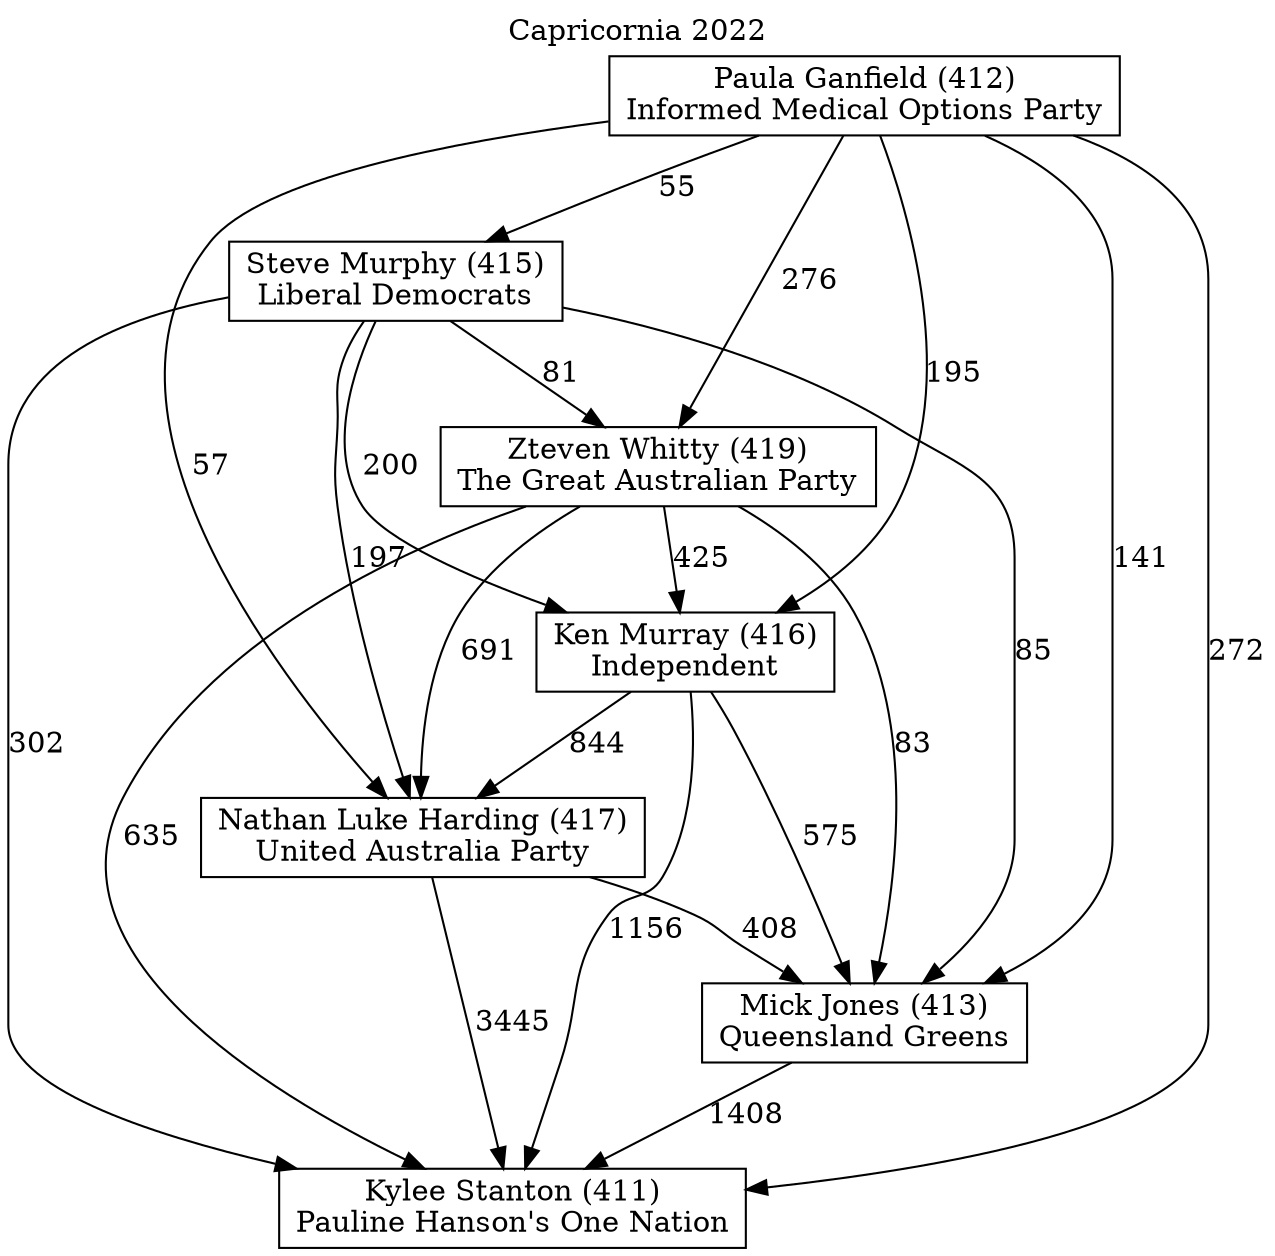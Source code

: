 // House preference flow
digraph "Kylee Stanton (411)_Capricornia_2022" {
	graph [label="Capricornia 2022" labelloc=t mclimit=10]
	node [shape=box]
	"Zteven Whitty (419)" [label="Zteven Whitty (419)
The Great Australian Party"]
	"Steve Murphy (415)" [label="Steve Murphy (415)
Liberal Democrats"]
	"Mick Jones (413)" [label="Mick Jones (413)
Queensland Greens"]
	"Kylee Stanton (411)" [label="Kylee Stanton (411)
Pauline Hanson's One Nation"]
	"Nathan Luke Harding (417)" [label="Nathan Luke Harding (417)
United Australia Party"]
	"Paula Ganfield (412)" [label="Paula Ganfield (412)
Informed Medical Options Party"]
	"Ken Murray (416)" [label="Ken Murray (416)
Independent"]
	"Ken Murray (416)" -> "Kylee Stanton (411)" [label=1156]
	"Paula Ganfield (412)" -> "Kylee Stanton (411)" [label=272]
	"Steve Murphy (415)" -> "Nathan Luke Harding (417)" [label=197]
	"Ken Murray (416)" -> "Nathan Luke Harding (417)" [label=844]
	"Steve Murphy (415)" -> "Ken Murray (416)" [label=200]
	"Mick Jones (413)" -> "Kylee Stanton (411)" [label=1408]
	"Zteven Whitty (419)" -> "Kylee Stanton (411)" [label=635]
	"Paula Ganfield (412)" -> "Steve Murphy (415)" [label=55]
	"Paula Ganfield (412)" -> "Nathan Luke Harding (417)" [label=57]
	"Steve Murphy (415)" -> "Kylee Stanton (411)" [label=302]
	"Steve Murphy (415)" -> "Zteven Whitty (419)" [label=81]
	"Paula Ganfield (412)" -> "Zteven Whitty (419)" [label=276]
	"Zteven Whitty (419)" -> "Ken Murray (416)" [label=425]
	"Nathan Luke Harding (417)" -> "Mick Jones (413)" [label=408]
	"Paula Ganfield (412)" -> "Mick Jones (413)" [label=141]
	"Zteven Whitty (419)" -> "Nathan Luke Harding (417)" [label=691]
	"Zteven Whitty (419)" -> "Mick Jones (413)" [label=83]
	"Ken Murray (416)" -> "Mick Jones (413)" [label=575]
	"Nathan Luke Harding (417)" -> "Kylee Stanton (411)" [label=3445]
	"Steve Murphy (415)" -> "Mick Jones (413)" [label=85]
	"Paula Ganfield (412)" -> "Ken Murray (416)" [label=195]
}
